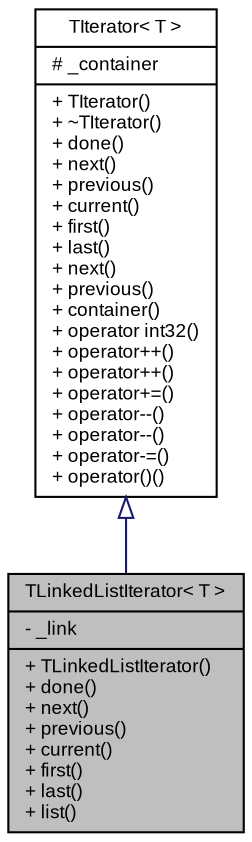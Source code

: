 digraph G
{
  bgcolor="transparent";
  edge [fontname="Arial",fontsize="9",labelfontname="Arial",labelfontsize="9"];
  node [fontname="Arial",fontsize="9",shape=record];
  Node1 [label="{TLinkedListIterator\< T \>\n|- _link\l|+ TLinkedListIterator()\l+ done()\l+ next()\l+ previous()\l+ current()\l+ first()\l+ last()\l+ list()\l}",height=0.2,width=0.4,color="black", fillcolor="grey75", style="filled" fontcolor="black"];
  Node2 -> Node1 [dir=back,color="midnightblue",fontsize="9",style="solid",arrowtail="empty",fontname="Arial"];
  Node2 [label="{TIterator\< T \>\n|# _container\l|+ TIterator()\l+ ~TIterator()\l+ done()\l+ next()\l+ previous()\l+ current()\l+ first()\l+ last()\l+ next()\l+ previous()\l+ container()\l+ operator int32()\l+ operator++()\l+ operator++()\l+ operator+=()\l+ operator--()\l+ operator--()\l+ operator-=()\l+ operator()()\l}",height=0.2,width=0.4,color="black",URL="$classSteinberg_1_1TIterator.html",tooltip="Template container iterator base class (abstract)."];
}
